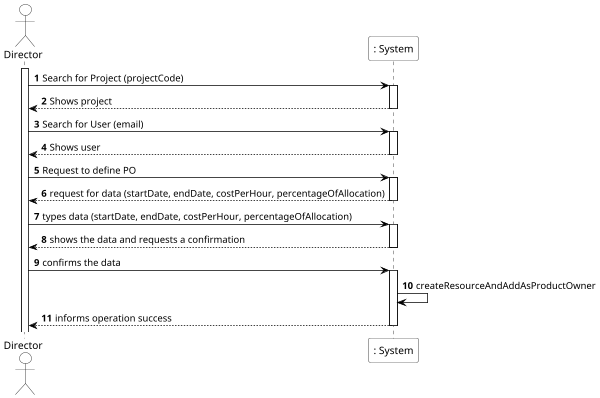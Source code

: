 @startuml
'https://plantuml.com/sequence-diagramskinparam sequenceArrowThickness 2

scale 500 width
skinparam SameClassWidth true
skinparam ClassFontSize 12
skinparam Linotype orthodox
scale 600 width
skinparam sequence {
ArrowColor black
ActorBorderColor #black
LifeLineBorderColor black
LifeLineBackgroundColor white

ParticipantBorderColor black
ParticipantBackgroundColor #transparent
ParticipantFontName Aapex
ParticipantFontSize 14
ParticipantFontColor black

ActorBackgroundColor #transparent
ActorFontColor black
ActorFontSize 14
ActorFontName Aapex
}

autonumber

actor "Director" as D
participant ": System" as System
Activate D


D -> System :  Search for Project (projectCode)
activate System
System --> D : Shows project
deactivate System
D -> System :  Search for User (email)
activate System
System --> D : Shows user
deactivate System
D -> System :  Request to define PO
activate System
System --> D : request for data (startDate, endDate, costPerHour, percentageOfAllocation)
deactivate System
D -> System :  types data (startDate, endDate, costPerHour, percentageOfAllocation)
activate System
System --> D : shows the data and requests a confirmation
deactivate System
D -> System: confirms the data

activate System
System -> System : createResourceAndAddAsProductOwner
System --> D : informs operation success
deactivate System



@enduml